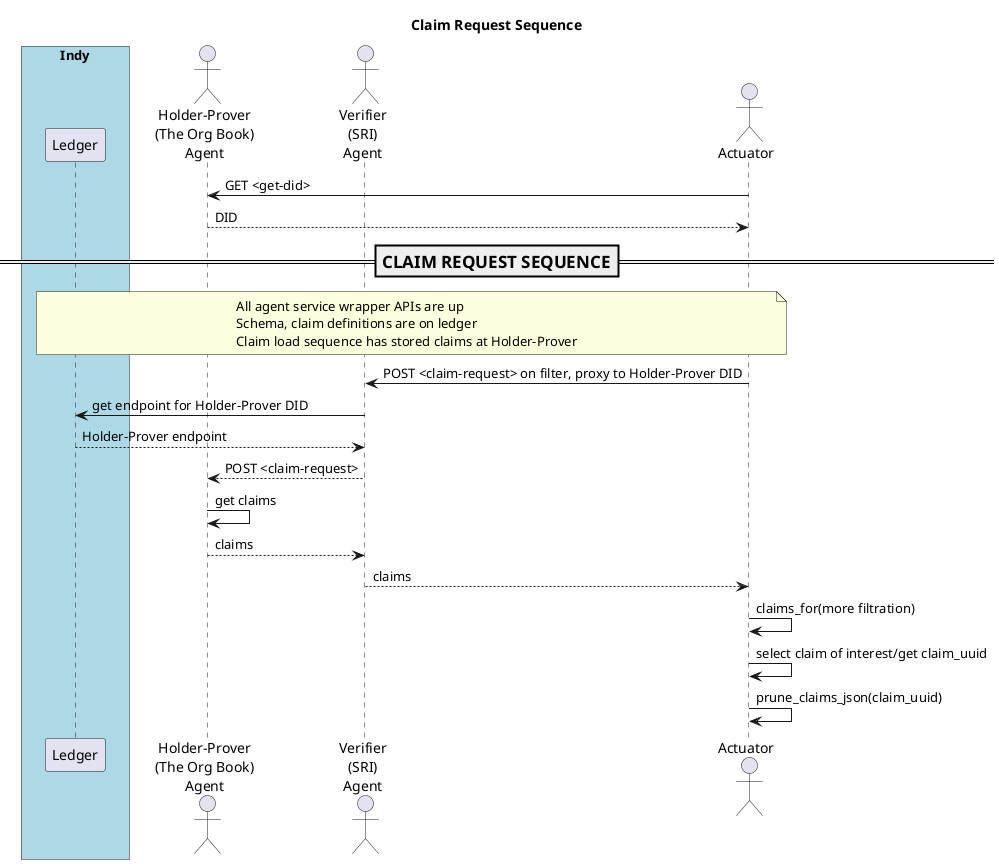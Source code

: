 @startuml
/'
Copyright 2017 Government of Canada - Public Services and Procurement Canada - buyandsell.gc.ca

Licensed under the Apache License, Version 2.0 (the "License");
you may not use this file except in compliance with the License.
You may obtain a copy of the License at

http://www.apache.org/licenses/LICENSE-2.0

Unless required by applicable law or agreed to in writing, software
distributed under the License is distributed on an "AS IS" BASIS,
WITHOUT WARRANTIES OR CONDITIONS OF ANY KIND, either express or implied.
See the License for the specific language governing permissions and
limitations under the License.
'/

skinparam ParticipantPadding 20
skinparam BoxPadding 20

title Claim Request Sequence

box "Indy" #LightBlue
    participant "Ledger" as ledger
endbox

actor "Holder-Prover\n(The Org Book)\nAgent" as obag
actor "Verifier\n(SRI)\nAgent" as sag
actor "Actuator" as ator

ator -> obag: GET <get-did>
obag --> ator: DID

=== CLAIM REQUEST SEQUENCE ==
note over ledger, ator
All agent service wrapper APIs are up
Schema, claim definitions are on ledger
Claim load sequence has stored claims at Holder-Prover
endnote

ator -> sag: POST <claim-request> on filter, proxy to Holder-Prover DID
sag -> ledger: get endpoint for Holder-Prover DID
ledger --> sag: Holder-Prover endpoint
sag --> obag: POST <claim-request>
obag -> obag: get claims
obag --> sag: claims
sag --> ator:  claims

ator -> ator: claims_for(more filtration)
ator -> ator: select claim of interest/get claim_uuid
ator -> ator: prune_claims_json(claim_uuid)

@enduml
